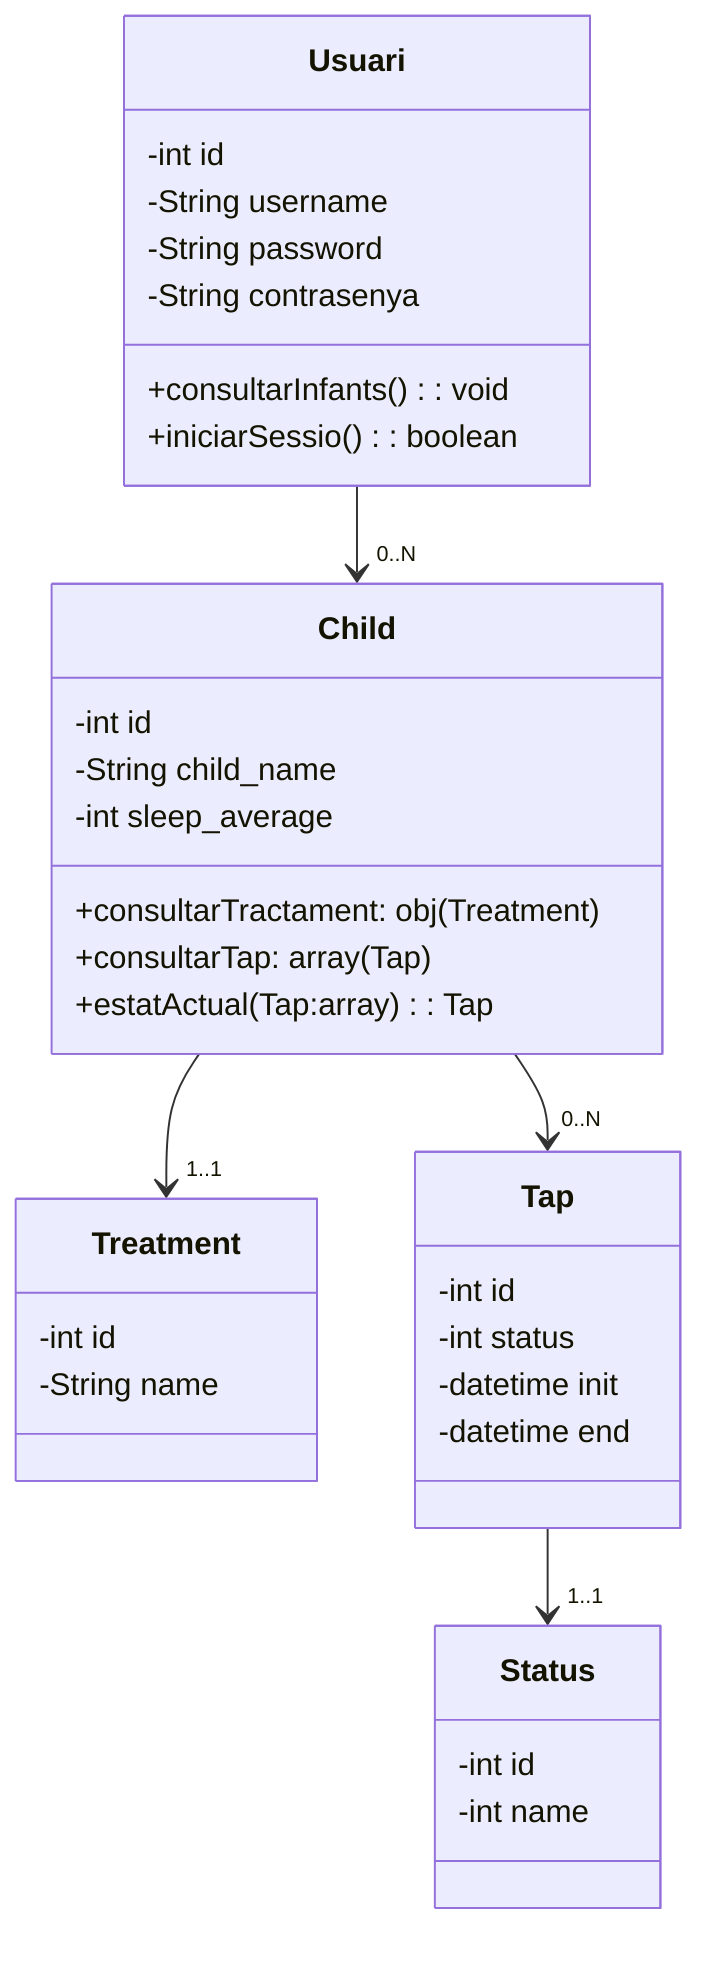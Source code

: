 classDiagram
Usuari "" --> "0..N" Child
Child "" --> "1..1" Treatment
Child "" --> "0..N" Tap
Tap "" --> "1..1" Status

class Usuari {
        -int id
        -String username
        -String password
        -String contrasenya
        +consultarInfants(): void
        +iniciarSessio(): boolean
}

class Child{
        -int id
        -String child_name
        -int sleep_average
        
        +consultarTractament: obj(Treatment)
        +consultarTap: array(Tap)
        +estatActual(Tap:array): Tap
}

class Treatment{
        -int id
        -String name
}

class Tap{
        -int id
        -int status
        -datetime init 
        -datetime end
}

class Status{
        -int id
        -int name
}